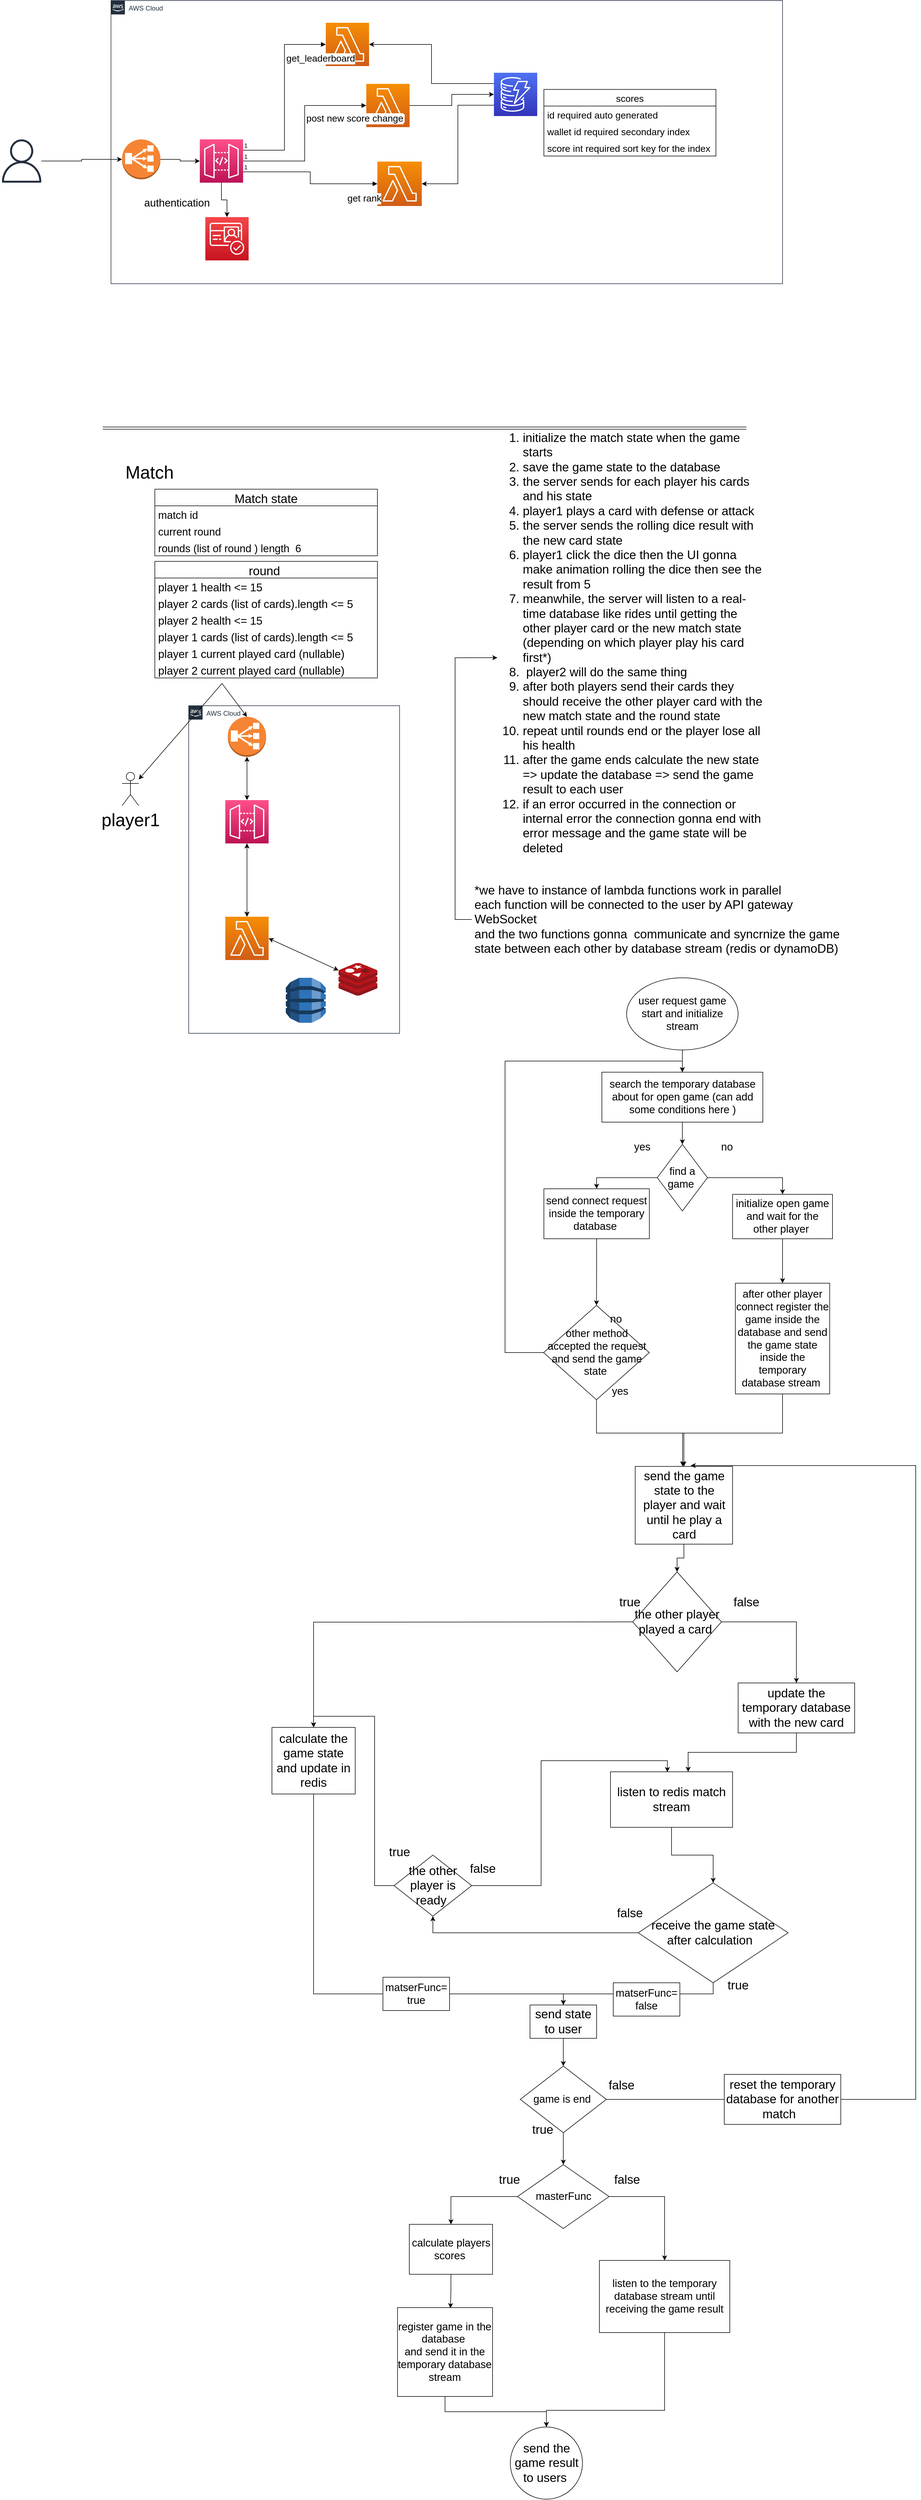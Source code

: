 <mxfile version="16.6.7" type="github">
  <diagram id="Ht1M8jgEwFfnCIfOTk4-" name="Page-1">
    <mxGraphModel dx="2721" dy="763" grid="1" gridSize="10" guides="1" tooltips="1" connect="1" arrows="1" fold="1" page="1" pageScale="1" pageWidth="1169" pageHeight="827" math="0" shadow="0">
      <root>
        <mxCell id="0" />
        <mxCell id="1" parent="0" />
        <mxCell id="6prXPQLU8Q7LLBni2avL-30" style="edgeStyle=orthogonalEdgeStyle;rounded=0;orthogonalLoop=1;jettySize=auto;html=1;entryX=0;entryY=0.5;entryDx=0;entryDy=0;entryPerimeter=0;fontSize=17;" parent="1" source="JcnCqj29dY-QxmIsZGhR-1" target="6prXPQLU8Q7LLBni2avL-38" edge="1">
          <mxGeometry relative="1" as="geometry" />
        </mxCell>
        <mxCell id="JcnCqj29dY-QxmIsZGhR-1" value="" style="sketch=0;outlineConnect=0;fontColor=#232F3E;gradientColor=none;fillColor=#232F3D;strokeColor=none;dashed=0;verticalLabelPosition=bottom;verticalAlign=top;align=center;html=1;fontSize=12;fontStyle=0;aspect=fixed;pointerEvents=1;shape=mxgraph.aws4.user;" parent="1" vertex="1">
          <mxGeometry x="-180" y="290" width="78" height="78" as="geometry" />
        </mxCell>
        <mxCell id="JcnCqj29dY-QxmIsZGhR-2" value="AWS Cloud" style="points=[[0,0],[0.25,0],[0.5,0],[0.75,0],[1,0],[1,0.25],[1,0.5],[1,0.75],[1,1],[0.75,1],[0.5,1],[0.25,1],[0,1],[0,0.75],[0,0.5],[0,0.25]];outlineConnect=0;gradientColor=none;html=1;whiteSpace=wrap;fontSize=12;fontStyle=0;container=1;pointerEvents=0;collapsible=0;recursiveResize=0;shape=mxgraph.aws4.group;grIcon=mxgraph.aws4.group_aws_cloud_alt;strokeColor=#232F3E;fillColor=none;verticalAlign=top;align=left;spacingLeft=30;fontColor=#232F3E;dashed=0;" parent="1" vertex="1">
          <mxGeometry x="20" y="40" width="1210" height="510" as="geometry" />
        </mxCell>
        <mxCell id="JcnCqj29dY-QxmIsZGhR-3" value="" style="sketch=0;points=[[0,0,0],[0.25,0,0],[0.5,0,0],[0.75,0,0],[1,0,0],[0,1,0],[0.25,1,0],[0.5,1,0],[0.75,1,0],[1,1,0],[0,0.25,0],[0,0.5,0],[0,0.75,0],[1,0.25,0],[1,0.5,0],[1,0.75,0]];outlineConnect=0;fontColor=#232F3E;gradientColor=#F78E04;gradientDirection=north;fillColor=#D05C17;strokeColor=#ffffff;dashed=0;verticalLabelPosition=bottom;verticalAlign=top;align=center;html=1;fontSize=12;fontStyle=0;aspect=fixed;shape=mxgraph.aws4.resourceIcon;resIcon=mxgraph.aws4.lambda;" parent="JcnCqj29dY-QxmIsZGhR-2" vertex="1">
          <mxGeometry x="387" y="40" width="78" height="78" as="geometry" />
        </mxCell>
        <mxCell id="6prXPQLU8Q7LLBni2avL-35" style="edgeStyle=orthogonalEdgeStyle;rounded=0;orthogonalLoop=1;jettySize=auto;html=1;exitX=0;exitY=0.25;exitDx=0;exitDy=0;exitPerimeter=0;entryX=1;entryY=0.5;entryDx=0;entryDy=0;entryPerimeter=0;fontSize=17;" parent="JcnCqj29dY-QxmIsZGhR-2" source="JcnCqj29dY-QxmIsZGhR-15" target="JcnCqj29dY-QxmIsZGhR-3" edge="1">
          <mxGeometry relative="1" as="geometry" />
        </mxCell>
        <mxCell id="6prXPQLU8Q7LLBni2avL-36" style="edgeStyle=orthogonalEdgeStyle;rounded=0;orthogonalLoop=1;jettySize=auto;html=1;exitX=0;exitY=0.75;exitDx=0;exitDy=0;exitPerimeter=0;entryX=1;entryY=0.5;entryDx=0;entryDy=0;entryPerimeter=0;fontSize=17;" parent="JcnCqj29dY-QxmIsZGhR-2" source="JcnCqj29dY-QxmIsZGhR-15" target="6prXPQLU8Q7LLBni2avL-26" edge="1">
          <mxGeometry relative="1" as="geometry" />
        </mxCell>
        <mxCell id="JcnCqj29dY-QxmIsZGhR-15" value="" style="sketch=0;points=[[0,0,0],[0.25,0,0],[0.5,0,0],[0.75,0,0],[1,0,0],[0,1,0],[0.25,1,0],[0.5,1,0],[0.75,1,0],[1,1,0],[0,0.25,0],[0,0.5,0],[0,0.75,0],[1,0.25,0],[1,0.5,0],[1,0.75,0]];outlineConnect=0;fontColor=#232F3E;gradientColor=#4D72F3;gradientDirection=north;fillColor=#3334B9;strokeColor=#ffffff;dashed=0;verticalLabelPosition=bottom;verticalAlign=top;align=center;html=1;fontSize=12;fontStyle=0;aspect=fixed;shape=mxgraph.aws4.resourceIcon;resIcon=mxgraph.aws4.dynamodb;" parent="JcnCqj29dY-QxmIsZGhR-2" vertex="1">
          <mxGeometry x="690" y="130" width="78" height="78" as="geometry" />
        </mxCell>
        <mxCell id="6prXPQLU8Q7LLBni2avL-26" value="" style="sketch=0;points=[[0,0,0],[0.25,0,0],[0.5,0,0],[0.75,0,0],[1,0,0],[0,1,0],[0.25,1,0],[0.5,1,0],[0.75,1,0],[1,1,0],[0,0.25,0],[0,0.5,0],[0,0.75,0],[1,0.25,0],[1,0.5,0],[1,0.75,0]];outlineConnect=0;fontColor=#232F3E;gradientColor=#F78E04;gradientDirection=north;fillColor=#D05C17;strokeColor=#ffffff;dashed=0;verticalLabelPosition=bottom;verticalAlign=top;align=center;html=1;fontSize=12;fontStyle=0;aspect=fixed;shape=mxgraph.aws4.resourceIcon;resIcon=mxgraph.aws4.lambda;" parent="JcnCqj29dY-QxmIsZGhR-2" vertex="1">
          <mxGeometry x="480" y="290" width="80" height="80" as="geometry" />
        </mxCell>
        <mxCell id="6prXPQLU8Q7LLBni2avL-22" value="" style="sketch=0;points=[[0,0,0],[0.25,0,0],[0.5,0,0],[0.75,0,0],[1,0,0],[0,1,0],[0.25,1,0],[0.5,1,0],[0.75,1,0],[1,1,0],[0,0.25,0],[0,0.5,0],[0,0.75,0],[1,0.25,0],[1,0.5,0],[1,0.75,0]];outlineConnect=0;fontColor=#232F3E;gradientColor=#F78E04;gradientDirection=north;fillColor=#D05C17;strokeColor=#ffffff;dashed=0;verticalLabelPosition=bottom;verticalAlign=top;align=center;html=1;fontSize=12;fontStyle=0;aspect=fixed;shape=mxgraph.aws4.resourceIcon;resIcon=mxgraph.aws4.lambda;" parent="JcnCqj29dY-QxmIsZGhR-2" vertex="1">
          <mxGeometry x="460" y="150" width="78" height="78" as="geometry" />
        </mxCell>
        <mxCell id="6prXPQLU8Q7LLBni2avL-21" style="edgeStyle=orthogonalEdgeStyle;rounded=0;orthogonalLoop=1;jettySize=auto;html=1;exitX=1;exitY=0.5;exitDx=0;exitDy=0;exitPerimeter=0;entryX=0;entryY=0.5;entryDx=0;entryDy=0;entryPerimeter=0;fontSize=17;" parent="JcnCqj29dY-QxmIsZGhR-2" source="6prXPQLU8Q7LLBni2avL-22" target="JcnCqj29dY-QxmIsZGhR-15" edge="1">
          <mxGeometry relative="1" as="geometry">
            <mxPoint x="690" y="199" as="targetPoint" />
          </mxGeometry>
        </mxCell>
        <mxCell id="6prXPQLU8Q7LLBni2avL-31" value="scores" style="swimlane;fontStyle=0;childLayout=stackLayout;horizontal=1;startSize=30;horizontalStack=0;resizeParent=1;resizeParentMax=0;resizeLast=0;collapsible=1;marginBottom=0;fontSize=17;" parent="JcnCqj29dY-QxmIsZGhR-2" vertex="1">
          <mxGeometry x="780" y="160" width="310" height="120" as="geometry" />
        </mxCell>
        <mxCell id="6prXPQLU8Q7LLBni2avL-32" value="id required auto generated " style="text;strokeColor=none;fillColor=none;align=left;verticalAlign=middle;spacingLeft=4;spacingRight=4;overflow=hidden;points=[[0,0.5],[1,0.5]];portConstraint=eastwest;rotatable=0;fontSize=17;" parent="6prXPQLU8Q7LLBni2avL-31" vertex="1">
          <mxGeometry y="30" width="310" height="30" as="geometry" />
        </mxCell>
        <mxCell id="6prXPQLU8Q7LLBni2avL-33" value="wallet id required secondary index" style="text;strokeColor=none;fillColor=none;align=left;verticalAlign=middle;spacingLeft=4;spacingRight=4;overflow=hidden;points=[[0,0.5],[1,0.5]];portConstraint=eastwest;rotatable=0;fontSize=17;" parent="6prXPQLU8Q7LLBni2avL-31" vertex="1">
          <mxGeometry y="60" width="310" height="30" as="geometry" />
        </mxCell>
        <mxCell id="6prXPQLU8Q7LLBni2avL-34" value="score int required sort key for the index" style="text;strokeColor=none;fillColor=none;align=left;verticalAlign=middle;spacingLeft=4;spacingRight=4;overflow=hidden;points=[[0,0.5],[1,0.5]];portConstraint=eastwest;rotatable=0;fontSize=17;" parent="6prXPQLU8Q7LLBni2avL-31" vertex="1">
          <mxGeometry y="90" width="310" height="30" as="geometry" />
        </mxCell>
        <mxCell id="DOezJAUeToiMQup9B8c_-2" style="edgeStyle=orthogonalEdgeStyle;rounded=0;orthogonalLoop=1;jettySize=auto;html=1;exitX=0.5;exitY=1;exitDx=0;exitDy=0;exitPerimeter=0;entryX=0.5;entryY=0;entryDx=0;entryDy=0;entryPerimeter=0;" edge="1" parent="JcnCqj29dY-QxmIsZGhR-2" source="6prXPQLU8Q7LLBni2avL-1" target="DOezJAUeToiMQup9B8c_-1">
          <mxGeometry relative="1" as="geometry" />
        </mxCell>
        <mxCell id="6prXPQLU8Q7LLBni2avL-1" value="" style="sketch=0;points=[[0,0,0],[0.25,0,0],[0.5,0,0],[0.75,0,0],[1,0,0],[0,1,0],[0.25,1,0],[0.5,1,0],[0.75,1,0],[1,1,0],[0,0.25,0],[0,0.5,0],[0,0.75,0],[1,0.25,0],[1,0.5,0],[1,0.75,0]];outlineConnect=0;fontColor=#232F3E;gradientColor=#FF4F8B;gradientDirection=north;fillColor=#BC1356;strokeColor=#ffffff;dashed=0;verticalLabelPosition=bottom;verticalAlign=top;align=center;html=1;fontSize=12;fontStyle=0;aspect=fixed;shape=mxgraph.aws4.resourceIcon;resIcon=mxgraph.aws4.api_gateway;" parent="JcnCqj29dY-QxmIsZGhR-2" vertex="1">
          <mxGeometry x="160" y="250" width="78" height="78" as="geometry" />
        </mxCell>
        <mxCell id="6prXPQLU8Q7LLBni2avL-16" value="get_leaderboard" style="endArrow=block;endFill=1;html=1;edgeStyle=orthogonalEdgeStyle;align=left;verticalAlign=top;rounded=0;exitX=1;exitY=0.25;exitDx=0;exitDy=0;exitPerimeter=0;entryX=0;entryY=0.5;entryDx=0;entryDy=0;entryPerimeter=0;fontSize=17;" parent="JcnCqj29dY-QxmIsZGhR-2" source="6prXPQLU8Q7LLBni2avL-1" target="JcnCqj29dY-QxmIsZGhR-3" edge="1">
          <mxGeometry x="0.511" y="-1" relative="1" as="geometry">
            <mxPoint x="100" y="140" as="sourcePoint" />
            <mxPoint x="260" y="140" as="targetPoint" />
            <mxPoint as="offset" />
          </mxGeometry>
        </mxCell>
        <mxCell id="6prXPQLU8Q7LLBni2avL-17" value="1" style="edgeLabel;resizable=0;html=1;align=left;verticalAlign=bottom;" parent="6prXPQLU8Q7LLBni2avL-16" connectable="0" vertex="1">
          <mxGeometry x="-1" relative="1" as="geometry" />
        </mxCell>
        <mxCell id="6prXPQLU8Q7LLBni2avL-23" value="post new score change" style="endArrow=block;endFill=1;html=1;edgeStyle=orthogonalEdgeStyle;align=left;verticalAlign=top;rounded=0;entryX=0;entryY=0.5;entryDx=0;entryDy=0;entryPerimeter=0;fontSize=17;" parent="JcnCqj29dY-QxmIsZGhR-2" source="6prXPQLU8Q7LLBni2avL-1" target="6prXPQLU8Q7LLBni2avL-22" edge="1">
          <mxGeometry x="0.268" y="-1" relative="1" as="geometry">
            <mxPoint x="58" y="269.5" as="sourcePoint" />
            <mxPoint x="270" y="150" as="targetPoint" />
            <mxPoint as="offset" />
          </mxGeometry>
        </mxCell>
        <mxCell id="6prXPQLU8Q7LLBni2avL-24" value="1" style="edgeLabel;resizable=0;html=1;align=left;verticalAlign=bottom;" parent="6prXPQLU8Q7LLBni2avL-23" connectable="0" vertex="1">
          <mxGeometry x="-1" relative="1" as="geometry" />
        </mxCell>
        <mxCell id="6prXPQLU8Q7LLBni2avL-27" value="get rank" style="endArrow=block;endFill=1;html=1;edgeStyle=orthogonalEdgeStyle;align=left;verticalAlign=top;rounded=0;exitX=1;exitY=0.75;exitDx=0;exitDy=0;exitPerimeter=0;entryX=0;entryY=0.5;entryDx=0;entryDy=0;entryPerimeter=0;fontSize=17;" parent="JcnCqj29dY-QxmIsZGhR-2" source="6prXPQLU8Q7LLBni2avL-1" target="6prXPQLU8Q7LLBni2avL-26" edge="1">
          <mxGeometry x="0.569" y="-10" relative="1" as="geometry">
            <mxPoint x="30" y="509.5" as="sourcePoint" />
            <mxPoint x="242" y="390" as="targetPoint" />
            <mxPoint x="1" as="offset" />
          </mxGeometry>
        </mxCell>
        <mxCell id="6prXPQLU8Q7LLBni2avL-28" value="1" style="edgeLabel;resizable=0;html=1;align=left;verticalAlign=bottom;" parent="6prXPQLU8Q7LLBni2avL-27" connectable="0" vertex="1">
          <mxGeometry x="-1" relative="1" as="geometry" />
        </mxCell>
        <mxCell id="6prXPQLU8Q7LLBni2avL-39" style="edgeStyle=orthogonalEdgeStyle;rounded=0;orthogonalLoop=1;jettySize=auto;html=1;exitX=1;exitY=0.5;exitDx=0;exitDy=0;exitPerimeter=0;fontSize=17;" parent="JcnCqj29dY-QxmIsZGhR-2" source="6prXPQLU8Q7LLBni2avL-38" target="6prXPQLU8Q7LLBni2avL-1" edge="1">
          <mxGeometry relative="1" as="geometry" />
        </mxCell>
        <mxCell id="6prXPQLU8Q7LLBni2avL-38" value="" style="outlineConnect=0;dashed=0;verticalLabelPosition=bottom;verticalAlign=top;align=center;html=1;shape=mxgraph.aws3.classic_load_balancer;fillColor=#F58534;gradientColor=none;fontSize=17;" parent="JcnCqj29dY-QxmIsZGhR-2" vertex="1">
          <mxGeometry x="20" y="250" width="69" height="72" as="geometry" />
        </mxCell>
        <mxCell id="DOezJAUeToiMQup9B8c_-1" value="" style="sketch=0;points=[[0,0,0],[0.25,0,0],[0.5,0,0],[0.75,0,0],[1,0,0],[0,1,0],[0.25,1,0],[0.5,1,0],[0.75,1,0],[1,1,0],[0,0.25,0],[0,0.5,0],[0,0.75,0],[1,0.25,0],[1,0.5,0],[1,0.75,0]];outlineConnect=0;fontColor=#232F3E;gradientColor=#F54749;gradientDirection=north;fillColor=#C7131F;strokeColor=#ffffff;dashed=0;verticalLabelPosition=bottom;verticalAlign=top;align=center;html=1;fontSize=12;fontStyle=0;aspect=fixed;shape=mxgraph.aws4.resourceIcon;resIcon=mxgraph.aws4.cognito;" vertex="1" parent="JcnCqj29dY-QxmIsZGhR-2">
          <mxGeometry x="170" y="390" width="78" height="78" as="geometry" />
        </mxCell>
        <mxCell id="DOezJAUeToiMQup9B8c_-3" value="authentication" style="text;html=1;strokeColor=none;fillColor=none;align=center;verticalAlign=middle;whiteSpace=wrap;rounded=0;fontSize=19;" vertex="1" parent="JcnCqj29dY-QxmIsZGhR-2">
          <mxGeometry x="89" y="350" width="60" height="30" as="geometry" />
        </mxCell>
        <mxCell id="vlYqKZK9bWW-TJa4kLlD-5" value="" style="shape=link;html=1;rounded=0;" parent="1" edge="1">
          <mxGeometry width="100" relative="1" as="geometry">
            <mxPoint x="5" y="810" as="sourcePoint" />
            <mxPoint x="1165" y="810" as="targetPoint" />
          </mxGeometry>
        </mxCell>
        <mxCell id="vlYqKZK9bWW-TJa4kLlD-6" value="Match state" style="swimlane;fontStyle=0;childLayout=stackLayout;horizontal=1;startSize=30;horizontalStack=0;resizeParent=1;resizeParentMax=0;resizeLast=0;collapsible=1;marginBottom=0;fontSize=22;" parent="1" vertex="1">
          <mxGeometry x="99" y="920" width="401" height="120" as="geometry" />
        </mxCell>
        <mxCell id="vlYqKZK9bWW-TJa4kLlD-68" value="match id" style="text;strokeColor=none;fillColor=none;align=left;verticalAlign=middle;spacingLeft=4;spacingRight=4;overflow=hidden;points=[[0,0.5],[1,0.5]];portConstraint=eastwest;rotatable=0;fontSize=19;" parent="vlYqKZK9bWW-TJa4kLlD-6" vertex="1">
          <mxGeometry y="30" width="401" height="30" as="geometry" />
        </mxCell>
        <mxCell id="vlYqKZK9bWW-TJa4kLlD-121" value="current round " style="text;strokeColor=none;fillColor=none;align=left;verticalAlign=middle;spacingLeft=4;spacingRight=4;overflow=hidden;points=[[0,0.5],[1,0.5]];portConstraint=eastwest;rotatable=0;fontSize=19;" parent="vlYqKZK9bWW-TJa4kLlD-6" vertex="1">
          <mxGeometry y="60" width="401" height="30" as="geometry" />
        </mxCell>
        <mxCell id="vlYqKZK9bWW-TJa4kLlD-7" value="rounds (list of round ) length  6" style="text;strokeColor=none;fillColor=none;align=left;verticalAlign=middle;spacingLeft=4;spacingRight=4;overflow=hidden;points=[[0,0.5],[1,0.5]];portConstraint=eastwest;rotatable=0;fontSize=19;" parent="vlYqKZK9bWW-TJa4kLlD-6" vertex="1">
          <mxGeometry y="90" width="401" height="30" as="geometry" />
        </mxCell>
        <mxCell id="vlYqKZK9bWW-TJa4kLlD-19" value="Match" style="text;html=1;strokeColor=none;fillColor=none;align=center;verticalAlign=middle;whiteSpace=wrap;rounded=0;fontSize=32;horizontal=1;" parent="1" vertex="1">
          <mxGeometry x="49" y="870" width="81" height="40" as="geometry" />
        </mxCell>
        <mxCell id="vlYqKZK9bWW-TJa4kLlD-20" value="AWS Cloud" style="points=[[0,0],[0.25,0],[0.5,0],[0.75,0],[1,0],[1,0.25],[1,0.5],[1,0.75],[1,1],[0.75,1],[0.5,1],[0.25,1],[0,1],[0,0.75],[0,0.5],[0,0.25]];outlineConnect=0;gradientColor=none;html=1;whiteSpace=wrap;fontSize=12;fontStyle=0;container=1;pointerEvents=0;collapsible=0;recursiveResize=0;shape=mxgraph.aws4.group;grIcon=mxgraph.aws4.group_aws_cloud_alt;strokeColor=#232F3E;fillColor=none;verticalAlign=top;align=left;spacingLeft=30;fontColor=#232F3E;dashed=0;" parent="1" vertex="1">
          <mxGeometry x="160" y="1310" width="380" height="590" as="geometry" />
        </mxCell>
        <mxCell id="vlYqKZK9bWW-TJa4kLlD-65" style="edgeStyle=orthogonalEdgeStyle;rounded=0;orthogonalLoop=1;jettySize=auto;html=1;exitX=0.5;exitY=1;exitDx=0;exitDy=0;exitPerimeter=0;fontSize=32;" parent="vlYqKZK9bWW-TJa4kLlD-20" source="vlYqKZK9bWW-TJa4kLlD-32" target="vlYqKZK9bWW-TJa4kLlD-64" edge="1">
          <mxGeometry relative="1" as="geometry" />
        </mxCell>
        <mxCell id="vlYqKZK9bWW-TJa4kLlD-32" value="" style="sketch=0;points=[[0,0,0],[0.25,0,0],[0.5,0,0],[0.75,0,0],[1,0,0],[0,1,0],[0.25,1,0],[0.5,1,0],[0.75,1,0],[1,1,0],[0,0.25,0],[0,0.5,0],[0,0.75,0],[1,0.25,0],[1,0.5,0],[1,0.75,0]];outlineConnect=0;fontColor=#232F3E;gradientColor=#FF4F8B;gradientDirection=north;fillColor=#BC1356;strokeColor=#ffffff;dashed=0;verticalLabelPosition=bottom;verticalAlign=top;align=center;html=1;fontSize=12;fontStyle=0;aspect=fixed;shape=mxgraph.aws4.resourceIcon;resIcon=mxgraph.aws4.api_gateway;" parent="vlYqKZK9bWW-TJa4kLlD-20" vertex="1">
          <mxGeometry x="66" y="170" width="78" height="78" as="geometry" />
        </mxCell>
        <mxCell id="vlYqKZK9bWW-TJa4kLlD-40" value="" style="outlineConnect=0;dashed=0;verticalLabelPosition=bottom;verticalAlign=top;align=center;html=1;shape=mxgraph.aws3.classic_load_balancer;fillColor=#F58534;gradientColor=none;fontSize=17;" parent="vlYqKZK9bWW-TJa4kLlD-20" vertex="1">
          <mxGeometry x="70.5" y="20" width="69" height="72" as="geometry" />
        </mxCell>
        <mxCell id="vlYqKZK9bWW-TJa4kLlD-64" value="" style="sketch=0;points=[[0,0,0],[0.25,0,0],[0.5,0,0],[0.75,0,0],[1,0,0],[0,1,0],[0.25,1,0],[0.5,1,0],[0.75,1,0],[1,1,0],[0,0.25,0],[0,0.5,0],[0,0.75,0],[1,0.25,0],[1,0.5,0],[1,0.75,0]];outlineConnect=0;fontColor=#232F3E;gradientColor=#F78E04;gradientDirection=north;fillColor=#D05C17;strokeColor=#ffffff;dashed=0;verticalLabelPosition=bottom;verticalAlign=top;align=center;html=1;fontSize=12;fontStyle=0;aspect=fixed;shape=mxgraph.aws4.resourceIcon;resIcon=mxgraph.aws4.lambda;" parent="vlYqKZK9bWW-TJa4kLlD-20" vertex="1">
          <mxGeometry x="66" y="380" width="78" height="78" as="geometry" />
        </mxCell>
        <mxCell id="vlYqKZK9bWW-TJa4kLlD-105" value="" style="endArrow=classic;startArrow=classic;html=1;rounded=0;fontSize=22;entryX=0.5;entryY=1;entryDx=0;entryDy=0;entryPerimeter=0;" parent="vlYqKZK9bWW-TJa4kLlD-20" source="vlYqKZK9bWW-TJa4kLlD-32" target="vlYqKZK9bWW-TJa4kLlD-40" edge="1">
          <mxGeometry width="50" height="50" relative="1" as="geometry">
            <mxPoint x="-50" y="295.367" as="sourcePoint" />
            <mxPoint x="315" y="182.64" as="targetPoint" />
            <Array as="points" />
          </mxGeometry>
        </mxCell>
        <mxCell id="vlYqKZK9bWW-TJa4kLlD-106" value="" style="endArrow=classic;startArrow=classic;html=1;rounded=0;fontSize=22;exitX=0.5;exitY=0;exitDx=0;exitDy=0;exitPerimeter=0;" parent="vlYqKZK9bWW-TJa4kLlD-20" source="vlYqKZK9bWW-TJa4kLlD-64" target="vlYqKZK9bWW-TJa4kLlD-32" edge="1">
          <mxGeometry width="50" height="50" relative="1" as="geometry">
            <mxPoint x="115" y="358" as="sourcePoint" />
            <mxPoint x="115" y="280" as="targetPoint" />
            <Array as="points" />
          </mxGeometry>
        </mxCell>
        <mxCell id="vlYqKZK9bWW-TJa4kLlD-118" value="" style="sketch=0;aspect=fixed;html=1;points=[];align=center;image;fontSize=12;image=img/lib/mscae/Cache_Redis_Product.svg;" parent="vlYqKZK9bWW-TJa4kLlD-20" vertex="1">
          <mxGeometry x="270" y="463.2" width="70" height="58.8" as="geometry" />
        </mxCell>
        <mxCell id="vlYqKZK9bWW-TJa4kLlD-120" value="" style="endArrow=classic;startArrow=classic;html=1;rounded=0;fontSize=22;entryX=1;entryY=0.5;entryDx=0;entryDy=0;entryPerimeter=0;" parent="vlYqKZK9bWW-TJa4kLlD-20" source="vlYqKZK9bWW-TJa4kLlD-118" target="vlYqKZK9bWW-TJa4kLlD-64" edge="1">
          <mxGeometry width="50" height="50" relative="1" as="geometry">
            <mxPoint x="240" y="432" as="sourcePoint" />
            <mxPoint x="240" y="300" as="targetPoint" />
            <Array as="points" />
          </mxGeometry>
        </mxCell>
        <mxCell id="DOezJAUeToiMQup9B8c_-50" value="" style="outlineConnect=0;dashed=0;verticalLabelPosition=bottom;verticalAlign=top;align=center;html=1;shape=mxgraph.aws3.dynamo_db;fillColor=#2E73B8;gradientColor=none;fontSize=19;" vertex="1" parent="vlYqKZK9bWW-TJa4kLlD-20">
          <mxGeometry x="175" y="490" width="72" height="81" as="geometry" />
        </mxCell>
        <mxCell id="vlYqKZK9bWW-TJa4kLlD-53" value="player1" style="shape=umlActor;verticalLabelPosition=bottom;verticalAlign=top;html=1;outlineConnect=0;fontSize=32;" parent="1" vertex="1">
          <mxGeometry x="40" y="1430" width="30" height="60" as="geometry" />
        </mxCell>
        <mxCell id="vlYqKZK9bWW-TJa4kLlD-67" value="&lt;ol style=&quot;font-size: 22px&quot;&gt;&lt;li&gt;initialize the match state when the game starts&lt;/li&gt;&lt;li&gt;save the game state to the database&amp;nbsp;&lt;/li&gt;&lt;li&gt;the server sends for each player his cards and his state&amp;nbsp;&amp;nbsp;&lt;/li&gt;&lt;li&gt;player1 plays a card with defense or attack&amp;nbsp;&lt;/li&gt;&lt;li&gt;the server sends the rolling dice result with the new card state&amp;nbsp;&lt;/li&gt;&lt;li&gt;player1 click the dice then the UI gonna make animation rolling the dice then see the result from 5&amp;nbsp;&amp;nbsp;&lt;/li&gt;&lt;li&gt;meanwhile, the server will listen to a real-time database like rides until getting the other player card or the new match state (depending on which player play his card first*)&amp;nbsp; &amp;nbsp;&lt;/li&gt;&lt;li&gt;&amp;nbsp;player2 will do the same thing&amp;nbsp;&lt;/li&gt;&lt;li&gt;after both players send their cards they should receive the other player card with the new match state and the round state&amp;nbsp;&lt;/li&gt;&lt;li&gt;repeat until rounds end or the player lose all his health&amp;nbsp;&amp;nbsp;&lt;/li&gt;&lt;li&gt;after the game ends calculate the new state =&amp;gt; update the database =&amp;gt; send the game result to each user&lt;/li&gt;&lt;li&gt;if an error occurred in the connection or internal error the connection gonna end with error message and the game state will be deleted&amp;nbsp;&amp;nbsp;&lt;/li&gt;&lt;/ol&gt;" style="text;html=1;strokeColor=none;fillColor=none;align=left;verticalAlign=middle;whiteSpace=wrap;rounded=0;fontSize=31;" parent="1" vertex="1">
          <mxGeometry x="720" y="810" width="479" height="773" as="geometry" />
        </mxCell>
        <mxCell id="vlYqKZK9bWW-TJa4kLlD-74" style="edgeStyle=orthogonalEdgeStyle;rounded=0;orthogonalLoop=1;jettySize=auto;html=1;fontSize=22;entryX=-0.008;entryY=0.535;entryDx=0;entryDy=0;entryPerimeter=0;" parent="1" source="vlYqKZK9bWW-TJa4kLlD-72" target="vlYqKZK9bWW-TJa4kLlD-67" edge="1">
          <mxGeometry relative="1" as="geometry">
            <Array as="points">
              <mxPoint x="640" y="1695" />
              <mxPoint x="640" y="1224" />
            </Array>
          </mxGeometry>
        </mxCell>
        <mxCell id="vlYqKZK9bWW-TJa4kLlD-72" value="*we have to instance of lambda functions work in parallel &#xa;each function will be connected to the user by API gateway WebSocket&#xa;and the two functions gonna  communicate and syncrnize the game state between each other by database stream (redis or dynamoDB)" style="text;align=left;fontStyle=0;verticalAlign=middle;spacingLeft=3;spacingRight=3;strokeColor=none;rotatable=0;points=[[0,0.5],[1,0.5]];portConstraint=eastwest;fontSize=22;whiteSpace=wrap;" parent="1" vertex="1">
          <mxGeometry x="670" y="1600" width="680" height="190" as="geometry" />
        </mxCell>
        <mxCell id="DOezJAUeToiMQup9B8c_-51" style="edgeStyle=orthogonalEdgeStyle;rounded=0;orthogonalLoop=1;jettySize=auto;html=1;exitX=0.5;exitY=1;exitDx=0;exitDy=0;entryX=0.5;entryY=0;entryDx=0;entryDy=0;fontSize=19;" edge="1" parent="1" source="vlYqKZK9bWW-TJa4kLlD-78" target="DOezJAUeToiMQup9B8c_-30">
          <mxGeometry relative="1" as="geometry" />
        </mxCell>
        <mxCell id="vlYqKZK9bWW-TJa4kLlD-78" value="send the game state to the player and wait until he play a card" style="rounded=0;whiteSpace=wrap;html=1;fontSize=22;" parent="1" vertex="1">
          <mxGeometry x="964.5" y="2680" width="175.5" height="140" as="geometry" />
        </mxCell>
        <mxCell id="vlYqKZK9bWW-TJa4kLlD-103" value="" style="endArrow=classic;startArrow=classic;html=1;rounded=0;fontSize=22;entryX=0.5;entryY=0;entryDx=0;entryDy=0;entryPerimeter=0;" parent="1" source="vlYqKZK9bWW-TJa4kLlD-53" target="vlYqKZK9bWW-TJa4kLlD-40" edge="1">
          <mxGeometry width="50" height="50" relative="1" as="geometry">
            <mxPoint x="210" y="1370" as="sourcePoint" />
            <mxPoint x="260" y="1320" as="targetPoint" />
            <Array as="points">
              <mxPoint x="220" y="1270" />
            </Array>
          </mxGeometry>
        </mxCell>
        <mxCell id="vlYqKZK9bWW-TJa4kLlD-107" value="round " style="swimlane;fontStyle=0;childLayout=stackLayout;horizontal=1;startSize=30;horizontalStack=0;resizeParent=1;resizeParentMax=0;resizeLast=0;collapsible=1;marginBottom=0;fontSize=22;" parent="1" vertex="1">
          <mxGeometry x="99" y="1050" width="401" height="210" as="geometry" />
        </mxCell>
        <mxCell id="vlYqKZK9bWW-TJa4kLlD-111" value="player 1 health &lt;= 15" style="text;strokeColor=none;fillColor=none;align=left;verticalAlign=middle;spacingLeft=4;spacingRight=4;overflow=hidden;points=[[0,0.5],[1,0.5]];portConstraint=eastwest;rotatable=0;fontSize=20;" parent="vlYqKZK9bWW-TJa4kLlD-107" vertex="1">
          <mxGeometry y="30" width="401" height="30" as="geometry" />
        </mxCell>
        <mxCell id="vlYqKZK9bWW-TJa4kLlD-114" value="player 2 cards (list of cards).length &lt;= 5" style="text;strokeColor=none;fillColor=none;align=left;verticalAlign=middle;spacingLeft=4;spacingRight=4;overflow=hidden;points=[[0,0.5],[1,0.5]];portConstraint=eastwest;rotatable=0;fontSize=20;" parent="vlYqKZK9bWW-TJa4kLlD-107" vertex="1">
          <mxGeometry y="60" width="401" height="30" as="geometry" />
        </mxCell>
        <mxCell id="vlYqKZK9bWW-TJa4kLlD-113" value="player 2 health &lt;= 15" style="text;strokeColor=none;fillColor=none;align=left;verticalAlign=middle;spacingLeft=4;spacingRight=4;overflow=hidden;points=[[0,0.5],[1,0.5]];portConstraint=eastwest;rotatable=0;fontSize=20;" parent="vlYqKZK9bWW-TJa4kLlD-107" vertex="1">
          <mxGeometry y="90" width="401" height="30" as="geometry" />
        </mxCell>
        <mxCell id="vlYqKZK9bWW-TJa4kLlD-112" value="player 1 cards (list of cards).length &lt;= 5" style="text;strokeColor=none;fillColor=none;align=left;verticalAlign=middle;spacingLeft=4;spacingRight=4;overflow=hidden;points=[[0,0.5],[1,0.5]];portConstraint=eastwest;rotatable=0;fontSize=20;" parent="vlYqKZK9bWW-TJa4kLlD-107" vertex="1">
          <mxGeometry y="120" width="401" height="30" as="geometry" />
        </mxCell>
        <mxCell id="vlYqKZK9bWW-TJa4kLlD-115" value="player 1 current played card (nullable)" style="text;strokeColor=none;fillColor=none;align=left;verticalAlign=middle;spacingLeft=4;spacingRight=4;overflow=hidden;points=[[0,0.5],[1,0.5]];portConstraint=eastwest;rotatable=0;fontSize=20;" parent="vlYqKZK9bWW-TJa4kLlD-107" vertex="1">
          <mxGeometry y="150" width="401" height="30" as="geometry" />
        </mxCell>
        <mxCell id="vlYqKZK9bWW-TJa4kLlD-117" value="player 2 current played card (nullable)" style="text;strokeColor=none;fillColor=none;align=left;verticalAlign=middle;spacingLeft=4;spacingRight=4;overflow=hidden;points=[[0,0.5],[1,0.5]];portConstraint=eastwest;rotatable=0;fontSize=20;" parent="vlYqKZK9bWW-TJa4kLlD-107" vertex="1">
          <mxGeometry y="180" width="401" height="30" as="geometry" />
        </mxCell>
        <mxCell id="DOezJAUeToiMQup9B8c_-6" style="edgeStyle=orthogonalEdgeStyle;rounded=0;orthogonalLoop=1;jettySize=auto;html=1;fontSize=19;entryX=0.5;entryY=0;entryDx=0;entryDy=0;" edge="1" parent="1" source="DOezJAUeToiMQup9B8c_-5" target="DOezJAUeToiMQup9B8c_-7">
          <mxGeometry relative="1" as="geometry">
            <mxPoint x="1029.5" y="1980" as="targetPoint" />
          </mxGeometry>
        </mxCell>
        <mxCell id="DOezJAUeToiMQup9B8c_-5" value="user request game start and initialize stream" style="ellipse;whiteSpace=wrap;html=1;fontSize=19;" vertex="1" parent="1">
          <mxGeometry x="949" y="1800" width="201" height="130" as="geometry" />
        </mxCell>
        <mxCell id="DOezJAUeToiMQup9B8c_-9" style="edgeStyle=orthogonalEdgeStyle;rounded=0;orthogonalLoop=1;jettySize=auto;html=1;entryX=0.5;entryY=0;entryDx=0;entryDy=0;fontSize=19;" edge="1" parent="1" source="DOezJAUeToiMQup9B8c_-7" target="DOezJAUeToiMQup9B8c_-10">
          <mxGeometry relative="1" as="geometry" />
        </mxCell>
        <mxCell id="DOezJAUeToiMQup9B8c_-7" value="search the temporary database about for open game (can add some conditions here )" style="rounded=0;whiteSpace=wrap;html=1;fontSize=19;" vertex="1" parent="1">
          <mxGeometry x="904.5" y="1970" width="290" height="90" as="geometry" />
        </mxCell>
        <mxCell id="DOezJAUeToiMQup9B8c_-13" style="edgeStyle=orthogonalEdgeStyle;rounded=0;orthogonalLoop=1;jettySize=auto;html=1;exitX=0;exitY=0.5;exitDx=0;exitDy=0;entryX=0.5;entryY=0;entryDx=0;entryDy=0;fontSize=19;" edge="1" parent="1" source="DOezJAUeToiMQup9B8c_-10" target="DOezJAUeToiMQup9B8c_-19">
          <mxGeometry relative="1" as="geometry" />
        </mxCell>
        <mxCell id="DOezJAUeToiMQup9B8c_-15" style="edgeStyle=orthogonalEdgeStyle;rounded=0;orthogonalLoop=1;jettySize=auto;html=1;exitX=1;exitY=0.5;exitDx=0;exitDy=0;fontSize=19;entryX=0.5;entryY=0;entryDx=0;entryDy=0;" edge="1" parent="1" source="DOezJAUeToiMQup9B8c_-10" target="DOezJAUeToiMQup9B8c_-16">
          <mxGeometry relative="1" as="geometry">
            <mxPoint x="1220" y="2200" as="targetPoint" />
          </mxGeometry>
        </mxCell>
        <mxCell id="DOezJAUeToiMQup9B8c_-10" value="find a game&amp;nbsp;" style="rhombus;whiteSpace=wrap;html=1;fontSize=19;" vertex="1" parent="1">
          <mxGeometry x="1004.25" y="2100" width="90.5" height="120" as="geometry" />
        </mxCell>
        <mxCell id="DOezJAUeToiMQup9B8c_-11" value="yes&amp;nbsp;" style="text;html=1;strokeColor=none;fillColor=none;align=center;verticalAlign=middle;whiteSpace=wrap;rounded=0;fontSize=19;" vertex="1" parent="1">
          <mxGeometry x="949.5" y="2090" width="60" height="30" as="geometry" />
        </mxCell>
        <mxCell id="DOezJAUeToiMQup9B8c_-12" value="no" style="text;html=1;strokeColor=none;fillColor=none;align=center;verticalAlign=middle;whiteSpace=wrap;rounded=0;fontSize=19;" vertex="1" parent="1">
          <mxGeometry x="1100" y="2090" width="60" height="30" as="geometry" />
        </mxCell>
        <mxCell id="DOezJAUeToiMQup9B8c_-17" style="edgeStyle=orthogonalEdgeStyle;rounded=0;orthogonalLoop=1;jettySize=auto;html=1;exitX=0.5;exitY=1;exitDx=0;exitDy=0;fontSize=19;entryX=0.5;entryY=0;entryDx=0;entryDy=0;" edge="1" parent="1" source="DOezJAUeToiMQup9B8c_-16" target="DOezJAUeToiMQup9B8c_-18">
          <mxGeometry relative="1" as="geometry">
            <mxPoint x="1250" y="2290" as="targetPoint" />
          </mxGeometry>
        </mxCell>
        <mxCell id="DOezJAUeToiMQup9B8c_-16" value="initialize open game and wait for the other player&amp;nbsp;" style="rounded=0;whiteSpace=wrap;html=1;fontSize=19;" vertex="1" parent="1">
          <mxGeometry x="1140" y="2190" width="180" height="80" as="geometry" />
        </mxCell>
        <mxCell id="DOezJAUeToiMQup9B8c_-26" style="edgeStyle=orthogonalEdgeStyle;rounded=0;orthogonalLoop=1;jettySize=auto;html=1;exitX=0.5;exitY=1;exitDx=0;exitDy=0;fontSize=19;" edge="1" parent="1" source="DOezJAUeToiMQup9B8c_-18" target="vlYqKZK9bWW-TJa4kLlD-78">
          <mxGeometry relative="1" as="geometry">
            <Array as="points">
              <mxPoint x="1230" y="2620" />
              <mxPoint x="1050" y="2620" />
            </Array>
          </mxGeometry>
        </mxCell>
        <mxCell id="DOezJAUeToiMQup9B8c_-18" value="after other player connect register the game inside the database and send the game state inside the temporary database stream&amp;nbsp;" style="rounded=0;whiteSpace=wrap;html=1;fontSize=19;" vertex="1" parent="1">
          <mxGeometry x="1145" y="2350" width="170" height="199.5" as="geometry" />
        </mxCell>
        <mxCell id="DOezJAUeToiMQup9B8c_-20" style="edgeStyle=orthogonalEdgeStyle;rounded=0;orthogonalLoop=1;jettySize=auto;html=1;fontSize=19;entryX=0.5;entryY=0;entryDx=0;entryDy=0;" edge="1" parent="1" source="DOezJAUeToiMQup9B8c_-19" target="DOezJAUeToiMQup9B8c_-21">
          <mxGeometry relative="1" as="geometry" />
        </mxCell>
        <mxCell id="DOezJAUeToiMQup9B8c_-19" value="send connect request inside the temporary database&amp;nbsp;" style="rounded=0;whiteSpace=wrap;html=1;fontSize=19;" vertex="1" parent="1">
          <mxGeometry x="800" y="2180" width="190" height="90" as="geometry" />
        </mxCell>
        <mxCell id="DOezJAUeToiMQup9B8c_-24" style="edgeStyle=orthogonalEdgeStyle;rounded=0;orthogonalLoop=1;jettySize=auto;html=1;exitX=0.5;exitY=1;exitDx=0;exitDy=0;fontSize=19;" edge="1" parent="1" source="DOezJAUeToiMQup9B8c_-21" target="vlYqKZK9bWW-TJa4kLlD-78">
          <mxGeometry relative="1" as="geometry" />
        </mxCell>
        <mxCell id="DOezJAUeToiMQup9B8c_-25" style="edgeStyle=orthogonalEdgeStyle;rounded=0;orthogonalLoop=1;jettySize=auto;html=1;exitX=0;exitY=0.5;exitDx=0;exitDy=0;entryX=0.5;entryY=0;entryDx=0;entryDy=0;fontSize=19;" edge="1" parent="1" source="DOezJAUeToiMQup9B8c_-21" target="DOezJAUeToiMQup9B8c_-7">
          <mxGeometry relative="1" as="geometry">
            <Array as="points">
              <mxPoint x="730" y="2475" />
              <mxPoint x="730" y="1950" />
              <mxPoint x="1050" y="1950" />
            </Array>
          </mxGeometry>
        </mxCell>
        <mxCell id="DOezJAUeToiMQup9B8c_-21" value="other method accepted the request and send the game state&amp;nbsp;" style="rhombus;whiteSpace=wrap;html=1;fontSize=19;" vertex="1" parent="1">
          <mxGeometry x="799.5" y="2390" width="190.5" height="170" as="geometry" />
        </mxCell>
        <mxCell id="DOezJAUeToiMQup9B8c_-22" value="yes&amp;nbsp;" style="text;html=1;strokeColor=none;fillColor=none;align=center;verticalAlign=middle;whiteSpace=wrap;rounded=0;fontSize=19;" vertex="1" parent="1">
          <mxGeometry x="910" y="2530" width="60" height="30" as="geometry" />
        </mxCell>
        <mxCell id="DOezJAUeToiMQup9B8c_-23" value="no" style="text;html=1;strokeColor=none;fillColor=none;align=center;verticalAlign=middle;whiteSpace=wrap;rounded=0;fontSize=19;" vertex="1" parent="1">
          <mxGeometry x="900" y="2400" width="60" height="30" as="geometry" />
        </mxCell>
        <mxCell id="DOezJAUeToiMQup9B8c_-28" style="edgeStyle=orthogonalEdgeStyle;rounded=0;orthogonalLoop=1;jettySize=auto;html=1;entryX=0.5;entryY=0;entryDx=0;entryDy=0;fontSize=22;" edge="1" parent="1" target="DOezJAUeToiMQup9B8c_-45">
          <mxGeometry relative="1" as="geometry">
            <mxPoint x="980" y="2960" as="sourcePoint" />
          </mxGeometry>
        </mxCell>
        <mxCell id="DOezJAUeToiMQup9B8c_-29" style="edgeStyle=orthogonalEdgeStyle;rounded=0;orthogonalLoop=1;jettySize=auto;html=1;fontSize=22;" edge="1" parent="1" source="DOezJAUeToiMQup9B8c_-30" target="DOezJAUeToiMQup9B8c_-49">
          <mxGeometry relative="1" as="geometry" />
        </mxCell>
        <mxCell id="DOezJAUeToiMQup9B8c_-30" value="the other player played a card&amp;nbsp;" style="rhombus;whiteSpace=wrap;html=1;fontSize=22;" vertex="1" parent="1">
          <mxGeometry x="960" y="2870" width="160" height="180" as="geometry" />
        </mxCell>
        <mxCell id="DOezJAUeToiMQup9B8c_-31" value="true" style="text;html=1;strokeColor=none;fillColor=none;align=center;verticalAlign=middle;whiteSpace=wrap;rounded=0;fontSize=22;" vertex="1" parent="1">
          <mxGeometry x="1120" y="3600" width="60" height="30" as="geometry" />
        </mxCell>
        <mxCell id="DOezJAUeToiMQup9B8c_-32" value="false" style="text;html=1;strokeColor=none;fillColor=none;align=center;verticalAlign=middle;whiteSpace=wrap;rounded=0;fontSize=22;" vertex="1" parent="1">
          <mxGeometry x="660" y="3390" width="60" height="30" as="geometry" />
        </mxCell>
        <mxCell id="DOezJAUeToiMQup9B8c_-33" style="edgeStyle=orthogonalEdgeStyle;rounded=0;orthogonalLoop=1;jettySize=auto;html=1;exitX=0.5;exitY=1;exitDx=0;exitDy=0;entryX=0.5;entryY=0;entryDx=0;entryDy=0;fontSize=22;" edge="1" parent="1" source="DOezJAUeToiMQup9B8c_-34" target="DOezJAUeToiMQup9B8c_-37">
          <mxGeometry relative="1" as="geometry" />
        </mxCell>
        <mxCell id="DOezJAUeToiMQup9B8c_-34" value="listen to redis match stream" style="rounded=0;whiteSpace=wrap;html=1;fontSize=22;" vertex="1" parent="1">
          <mxGeometry x="920" y="3230" width="220" height="100" as="geometry" />
        </mxCell>
        <mxCell id="DOezJAUeToiMQup9B8c_-35" style="edgeStyle=orthogonalEdgeStyle;rounded=0;orthogonalLoop=1;jettySize=auto;html=1;exitX=0.5;exitY=1;exitDx=0;exitDy=0;fontSize=22;" edge="1" parent="1" source="DOezJAUeToiMQup9B8c_-37" target="DOezJAUeToiMQup9B8c_-57">
          <mxGeometry relative="1" as="geometry">
            <mxPoint x="760" y="3552" as="targetPoint" />
          </mxGeometry>
        </mxCell>
        <mxCell id="DOezJAUeToiMQup9B8c_-79" style="edgeStyle=orthogonalEdgeStyle;rounded=0;orthogonalLoop=1;jettySize=auto;html=1;exitX=0;exitY=0.5;exitDx=0;exitDy=0;entryX=0.5;entryY=1;entryDx=0;entryDy=0;fontSize=19;" edge="1" parent="1" source="DOezJAUeToiMQup9B8c_-37" target="DOezJAUeToiMQup9B8c_-43">
          <mxGeometry relative="1" as="geometry" />
        </mxCell>
        <mxCell id="DOezJAUeToiMQup9B8c_-37" value="receive the game state after calculation&amp;nbsp;&amp;nbsp;" style="rhombus;whiteSpace=wrap;html=1;fontSize=22;" vertex="1" parent="1">
          <mxGeometry x="970" y="3430" width="270" height="180" as="geometry" />
        </mxCell>
        <mxCell id="DOezJAUeToiMQup9B8c_-38" value="false" style="text;html=1;strokeColor=none;fillColor=none;align=center;verticalAlign=middle;whiteSpace=wrap;rounded=0;fontSize=22;" vertex="1" parent="1">
          <mxGeometry x="1134.5" y="2910" width="60" height="30" as="geometry" />
        </mxCell>
        <mxCell id="DOezJAUeToiMQup9B8c_-39" value="true" style="text;html=1;strokeColor=none;fillColor=none;align=center;verticalAlign=middle;whiteSpace=wrap;rounded=0;fontSize=22;" vertex="1" parent="1">
          <mxGeometry x="924.5" y="2910" width="60" height="30" as="geometry" />
        </mxCell>
        <mxCell id="DOezJAUeToiMQup9B8c_-40" value="send the game result to users&amp;nbsp;" style="ellipse;whiteSpace=wrap;html=1;aspect=fixed;fontSize=22;" vertex="1" parent="1">
          <mxGeometry x="739.5" y="4410" width="130" height="130" as="geometry" />
        </mxCell>
        <mxCell id="DOezJAUeToiMQup9B8c_-53" style="edgeStyle=orthogonalEdgeStyle;rounded=0;orthogonalLoop=1;jettySize=auto;html=1;exitX=0;exitY=0.5;exitDx=0;exitDy=0;entryX=0.5;entryY=0;entryDx=0;entryDy=0;fontSize=19;" edge="1" parent="1" source="DOezJAUeToiMQup9B8c_-43" target="DOezJAUeToiMQup9B8c_-45">
          <mxGeometry relative="1" as="geometry" />
        </mxCell>
        <mxCell id="DOezJAUeToiMQup9B8c_-54" style="edgeStyle=orthogonalEdgeStyle;rounded=0;orthogonalLoop=1;jettySize=auto;html=1;exitX=1;exitY=0.5;exitDx=0;exitDy=0;entryX=0.466;entryY=0.005;entryDx=0;entryDy=0;entryPerimeter=0;fontSize=19;" edge="1" parent="1" source="DOezJAUeToiMQup9B8c_-43" target="DOezJAUeToiMQup9B8c_-34">
          <mxGeometry relative="1" as="geometry" />
        </mxCell>
        <mxCell id="DOezJAUeToiMQup9B8c_-43" value="the other player is ready&amp;nbsp;" style="rhombus;whiteSpace=wrap;html=1;fontSize=22;" vertex="1" parent="1">
          <mxGeometry x="530" y="3380" width="140" height="110" as="geometry" />
        </mxCell>
        <mxCell id="DOezJAUeToiMQup9B8c_-44" style="edgeStyle=orthogonalEdgeStyle;rounded=0;orthogonalLoop=1;jettySize=auto;html=1;exitX=0.5;exitY=1;exitDx=0;exitDy=0;entryX=0.5;entryY=0;entryDx=0;entryDy=0;fontSize=22;" edge="1" parent="1" source="DOezJAUeToiMQup9B8c_-45" target="DOezJAUeToiMQup9B8c_-57">
          <mxGeometry relative="1" as="geometry">
            <Array as="points">
              <mxPoint x="385" y="3630" />
              <mxPoint x="835" y="3630" />
            </Array>
          </mxGeometry>
        </mxCell>
        <mxCell id="DOezJAUeToiMQup9B8c_-45" value="calculate the game state and update in redis" style="rounded=0;whiteSpace=wrap;html=1;fontSize=22;" vertex="1" parent="1">
          <mxGeometry x="310" y="3150" width="150" height="120" as="geometry" />
        </mxCell>
        <mxCell id="DOezJAUeToiMQup9B8c_-46" value="true" style="text;html=1;strokeColor=none;fillColor=none;align=center;verticalAlign=middle;whiteSpace=wrap;rounded=0;fontSize=22;" vertex="1" parent="1">
          <mxGeometry x="510" y="3360" width="60" height="30" as="geometry" />
        </mxCell>
        <mxCell id="DOezJAUeToiMQup9B8c_-47" value="false" style="text;html=1;strokeColor=none;fillColor=none;align=center;verticalAlign=middle;whiteSpace=wrap;rounded=0;fontSize=22;" vertex="1" parent="1">
          <mxGeometry x="925" y="3470" width="60" height="30" as="geometry" />
        </mxCell>
        <mxCell id="DOezJAUeToiMQup9B8c_-48" style="edgeStyle=orthogonalEdgeStyle;rounded=0;orthogonalLoop=1;jettySize=auto;html=1;exitX=0.5;exitY=1;exitDx=0;exitDy=0;entryX=0.636;entryY=0;entryDx=0;entryDy=0;entryPerimeter=0;fontSize=22;" edge="1" parent="1" source="DOezJAUeToiMQup9B8c_-49" target="DOezJAUeToiMQup9B8c_-34">
          <mxGeometry relative="1" as="geometry" />
        </mxCell>
        <mxCell id="DOezJAUeToiMQup9B8c_-49" value="update the temporary database with the new card" style="rounded=0;whiteSpace=wrap;html=1;fontSize=22;" vertex="1" parent="1">
          <mxGeometry x="1150" y="3070" width="210" height="90" as="geometry" />
        </mxCell>
        <mxCell id="DOezJAUeToiMQup9B8c_-64" style="edgeStyle=orthogonalEdgeStyle;rounded=0;orthogonalLoop=1;jettySize=auto;html=1;exitX=1;exitY=0.5;exitDx=0;exitDy=0;entryX=0.57;entryY=-0.011;entryDx=0;entryDy=0;entryPerimeter=0;fontSize=19;" edge="1" parent="1" source="DOezJAUeToiMQup9B8c_-56" target="vlYqKZK9bWW-TJa4kLlD-78">
          <mxGeometry relative="1" as="geometry">
            <Array as="points">
              <mxPoint x="1470" y="3820" />
              <mxPoint x="1470" y="2679" />
            </Array>
          </mxGeometry>
        </mxCell>
        <mxCell id="DOezJAUeToiMQup9B8c_-65" style="edgeStyle=orthogonalEdgeStyle;rounded=0;orthogonalLoop=1;jettySize=auto;html=1;exitX=0.5;exitY=1;exitDx=0;exitDy=0;entryX=0;entryY=0.5;entryDx=0;entryDy=0;fontSize=19;" edge="1" parent="1" source="DOezJAUeToiMQup9B8c_-56" target="DOezJAUeToiMQup9B8c_-69">
          <mxGeometry relative="1" as="geometry" />
        </mxCell>
        <mxCell id="DOezJAUeToiMQup9B8c_-56" value="game is end&amp;nbsp;" style="rhombus;whiteSpace=wrap;html=1;fontSize=19;" vertex="1" parent="1">
          <mxGeometry x="757.5" y="3760" width="155" height="120" as="geometry" />
        </mxCell>
        <mxCell id="DOezJAUeToiMQup9B8c_-58" style="edgeStyle=orthogonalEdgeStyle;rounded=0;orthogonalLoop=1;jettySize=auto;html=1;entryX=0.5;entryY=0;entryDx=0;entryDy=0;fontSize=19;" edge="1" parent="1" source="DOezJAUeToiMQup9B8c_-57" target="DOezJAUeToiMQup9B8c_-56">
          <mxGeometry relative="1" as="geometry" />
        </mxCell>
        <mxCell id="DOezJAUeToiMQup9B8c_-57" value="&#xa;&#xa;&lt;span style=&quot;color: rgb(0, 0, 0); font-family: helvetica; font-size: 22px; font-style: normal; font-weight: 400; letter-spacing: normal; text-align: center; text-indent: 0px; text-transform: none; word-spacing: 0px; background-color: rgb(248, 249, 250); display: inline; float: none;&quot;&gt;send state to user&lt;/span&gt;&#xa;&#xa;" style="rounded=0;whiteSpace=wrap;html=1;fontSize=19;" vertex="1" parent="1">
          <mxGeometry x="775" y="3650" width="120" height="60" as="geometry" />
        </mxCell>
        <mxCell id="DOezJAUeToiMQup9B8c_-59" value="true" style="text;html=1;strokeColor=none;fillColor=none;align=center;verticalAlign=middle;whiteSpace=wrap;rounded=0;fontSize=22;" vertex="1" parent="1">
          <mxGeometry x="767.5" y="3860" width="60" height="30" as="geometry" />
        </mxCell>
        <mxCell id="DOezJAUeToiMQup9B8c_-61" value="false" style="text;html=1;strokeColor=none;fillColor=none;align=center;verticalAlign=middle;whiteSpace=wrap;rounded=0;fontSize=22;" vertex="1" parent="1">
          <mxGeometry x="910" y="3780" width="60" height="30" as="geometry" />
        </mxCell>
        <mxCell id="DOezJAUeToiMQup9B8c_-74" style="edgeStyle=orthogonalEdgeStyle;rounded=0;orthogonalLoop=1;jettySize=auto;html=1;exitX=0.5;exitY=1;exitDx=0;exitDy=0;entryX=0.5;entryY=0;entryDx=0;entryDy=0;fontSize=19;" edge="1" parent="1" source="DOezJAUeToiMQup9B8c_-62" target="DOezJAUeToiMQup9B8c_-40">
          <mxGeometry relative="1" as="geometry" />
        </mxCell>
        <mxCell id="DOezJAUeToiMQup9B8c_-62" value="register game in the database&amp;nbsp;&lt;br&gt;and send it in the temporary&amp;nbsp;database stream" style="rounded=0;whiteSpace=wrap;html=1;fontSize=19;" vertex="1" parent="1">
          <mxGeometry x="536.25" y="4195" width="171.25" height="160" as="geometry" />
        </mxCell>
        <mxCell id="DOezJAUeToiMQup9B8c_-66" value="matserFunc= true" style="rounded=0;whiteSpace=wrap;html=1;fontSize=19;" vertex="1" parent="1">
          <mxGeometry x="510" y="3600" width="120" height="60" as="geometry" />
        </mxCell>
        <mxCell id="DOezJAUeToiMQup9B8c_-67" value="&lt;span&gt;matserFunc= false&lt;/span&gt;" style="rounded=0;whiteSpace=wrap;html=1;fontSize=19;" vertex="1" parent="1">
          <mxGeometry x="925" y="3610" width="120" height="60" as="geometry" />
        </mxCell>
        <mxCell id="DOezJAUeToiMQup9B8c_-73" style="edgeStyle=orthogonalEdgeStyle;rounded=0;orthogonalLoop=1;jettySize=auto;html=1;exitX=0.5;exitY=1;exitDx=0;exitDy=0;entryX=0.557;entryY=0.006;entryDx=0;entryDy=0;entryPerimeter=0;fontSize=19;" edge="1" parent="1" source="DOezJAUeToiMQup9B8c_-68" target="DOezJAUeToiMQup9B8c_-62">
          <mxGeometry relative="1" as="geometry" />
        </mxCell>
        <mxCell id="DOezJAUeToiMQup9B8c_-68" value="calculate players scores&amp;nbsp;" style="rounded=0;whiteSpace=wrap;html=1;fontSize=19;" vertex="1" parent="1">
          <mxGeometry x="557.5" y="4045" width="150" height="90" as="geometry" />
        </mxCell>
        <mxCell id="DOezJAUeToiMQup9B8c_-71" style="edgeStyle=orthogonalEdgeStyle;rounded=0;orthogonalLoop=1;jettySize=auto;html=1;exitX=0.5;exitY=1;exitDx=0;exitDy=0;entryX=0.5;entryY=0;entryDx=0;entryDy=0;fontSize=19;" edge="1" parent="1" source="DOezJAUeToiMQup9B8c_-69" target="DOezJAUeToiMQup9B8c_-68">
          <mxGeometry relative="1" as="geometry" />
        </mxCell>
        <mxCell id="DOezJAUeToiMQup9B8c_-76" style="edgeStyle=orthogonalEdgeStyle;rounded=0;orthogonalLoop=1;jettySize=auto;html=1;exitX=0.5;exitY=0;exitDx=0;exitDy=0;entryX=0.5;entryY=0;entryDx=0;entryDy=0;fontSize=19;" edge="1" parent="1" source="DOezJAUeToiMQup9B8c_-69" target="DOezJAUeToiMQup9B8c_-75">
          <mxGeometry relative="1" as="geometry" />
        </mxCell>
        <mxCell id="DOezJAUeToiMQup9B8c_-69" value="masterFunc" style="rhombus;whiteSpace=wrap;html=1;fontSize=19;direction=south;" vertex="1" parent="1">
          <mxGeometry x="752.5" y="3937.5" width="165" height="115" as="geometry" />
        </mxCell>
        <mxCell id="DOezJAUeToiMQup9B8c_-70" value="true" style="text;html=1;strokeColor=none;fillColor=none;align=center;verticalAlign=middle;whiteSpace=wrap;rounded=0;fontSize=22;" vertex="1" parent="1">
          <mxGeometry x="707.5" y="3950" width="60" height="30" as="geometry" />
        </mxCell>
        <mxCell id="DOezJAUeToiMQup9B8c_-72" value="false" style="text;html=1;strokeColor=none;fillColor=none;align=center;verticalAlign=middle;whiteSpace=wrap;rounded=0;fontSize=22;" vertex="1" parent="1">
          <mxGeometry x="920" y="3950" width="60" height="30" as="geometry" />
        </mxCell>
        <mxCell id="DOezJAUeToiMQup9B8c_-77" style="edgeStyle=orthogonalEdgeStyle;rounded=0;orthogonalLoop=1;jettySize=auto;html=1;exitX=0.5;exitY=1;exitDx=0;exitDy=0;entryX=0.5;entryY=0;entryDx=0;entryDy=0;fontSize=19;" edge="1" parent="1" source="DOezJAUeToiMQup9B8c_-75" target="DOezJAUeToiMQup9B8c_-40">
          <mxGeometry relative="1" as="geometry">
            <Array as="points">
              <mxPoint x="1018" y="4380" />
              <mxPoint x="805" y="4380" />
            </Array>
          </mxGeometry>
        </mxCell>
        <mxCell id="DOezJAUeToiMQup9B8c_-75" value="listen to the temporary database stream until receiving the game result" style="rounded=0;whiteSpace=wrap;html=1;fontSize=19;" vertex="1" parent="1">
          <mxGeometry x="900" y="4110" width="235" height="130" as="geometry" />
        </mxCell>
        <mxCell id="DOezJAUeToiMQup9B8c_-80" value="reset the temporary database for another match&amp;nbsp;&amp;nbsp;" style="rounded=0;whiteSpace=wrap;html=1;fontSize=22;" vertex="1" parent="1">
          <mxGeometry x="1125" y="3775" width="210" height="90" as="geometry" />
        </mxCell>
      </root>
    </mxGraphModel>
  </diagram>
</mxfile>
